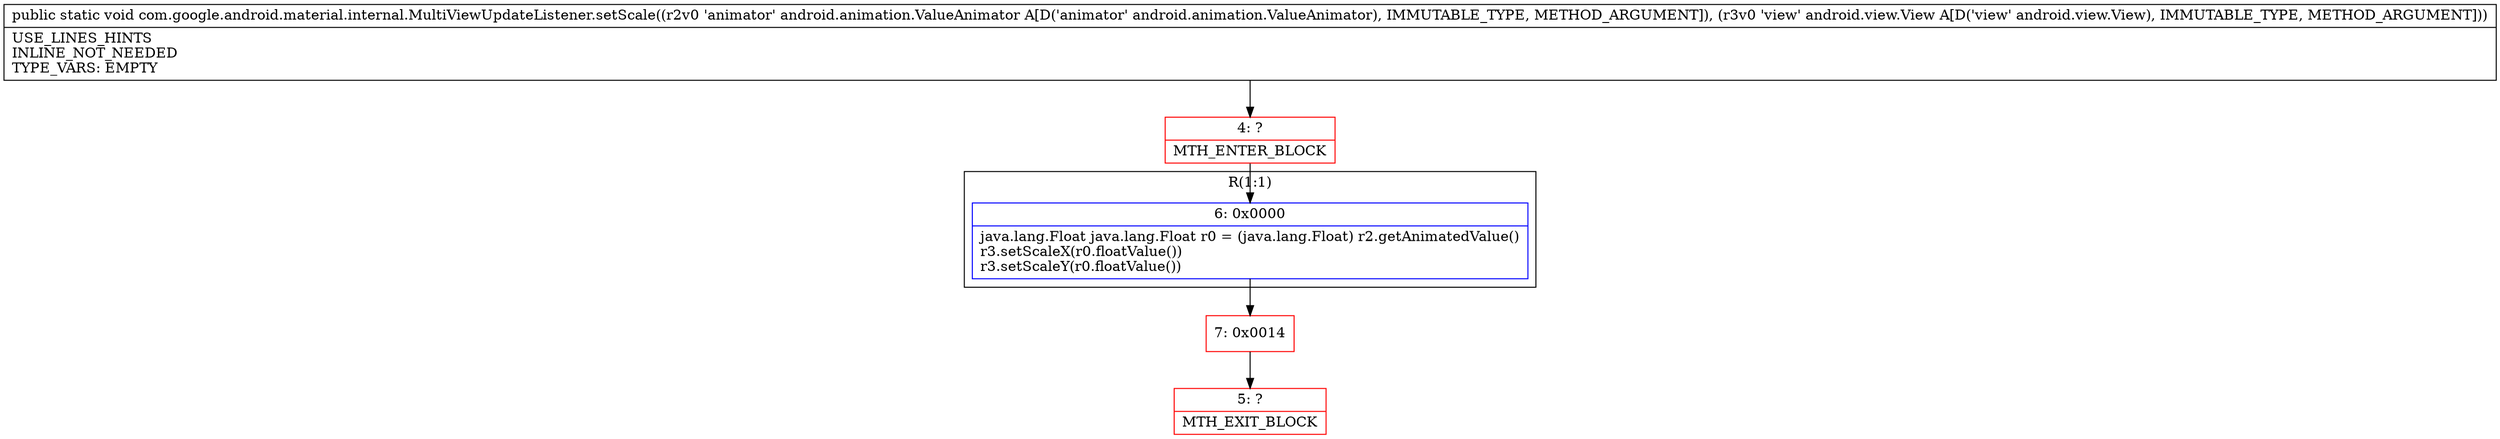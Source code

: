 digraph "CFG forcom.google.android.material.internal.MultiViewUpdateListener.setScale(Landroid\/animation\/ValueAnimator;Landroid\/view\/View;)V" {
subgraph cluster_Region_1699493948 {
label = "R(1:1)";
node [shape=record,color=blue];
Node_6 [shape=record,label="{6\:\ 0x0000|java.lang.Float java.lang.Float r0 = (java.lang.Float) r2.getAnimatedValue()\lr3.setScaleX(r0.floatValue())\lr3.setScaleY(r0.floatValue())\l}"];
}
Node_4 [shape=record,color=red,label="{4\:\ ?|MTH_ENTER_BLOCK\l}"];
Node_7 [shape=record,color=red,label="{7\:\ 0x0014}"];
Node_5 [shape=record,color=red,label="{5\:\ ?|MTH_EXIT_BLOCK\l}"];
MethodNode[shape=record,label="{public static void com.google.android.material.internal.MultiViewUpdateListener.setScale((r2v0 'animator' android.animation.ValueAnimator A[D('animator' android.animation.ValueAnimator), IMMUTABLE_TYPE, METHOD_ARGUMENT]), (r3v0 'view' android.view.View A[D('view' android.view.View), IMMUTABLE_TYPE, METHOD_ARGUMENT]))  | USE_LINES_HINTS\lINLINE_NOT_NEEDED\lTYPE_VARS: EMPTY\l}"];
MethodNode -> Node_4;Node_6 -> Node_7;
Node_4 -> Node_6;
Node_7 -> Node_5;
}

